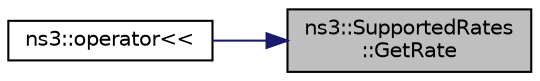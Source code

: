 digraph "ns3::SupportedRates::GetRate"
{
 // LATEX_PDF_SIZE
  edge [fontname="Helvetica",fontsize="10",labelfontname="Helvetica",labelfontsize="10"];
  node [fontname="Helvetica",fontsize="10",shape=record];
  rankdir="RL";
  Node1 [label="ns3::SupportedRates\l::GetRate",height=0.2,width=0.4,color="black", fillcolor="grey75", style="filled", fontcolor="black",tooltip="Return the rate at the given index."];
  Node1 -> Node2 [dir="back",color="midnightblue",fontsize="10",style="solid",fontname="Helvetica"];
  Node2 [label="ns3::operator\<\<",height=0.2,width=0.4,color="black", fillcolor="white", style="filled",URL="$namespacens3.html#a0017789c3fd3a17879db574f36fa4e80",tooltip="Serialize SupportedRates to the given ostream."];
}
